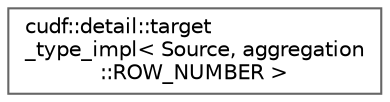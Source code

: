 digraph "类继承关系图"
{
 // LATEX_PDF_SIZE
  bgcolor="transparent";
  edge [fontname=Helvetica,fontsize=10,labelfontname=Helvetica,labelfontsize=10];
  node [fontname=Helvetica,fontsize=10,shape=box,height=0.2,width=0.4];
  rankdir="LR";
  Node0 [id="Node000000",label="cudf::detail::target\l_type_impl\< Source, aggregation\l::ROW_NUMBER \>",height=0.2,width=0.4,color="grey40", fillcolor="white", style="filled",URL="$structcudf_1_1detail_1_1target__type__impl_3_01_source_00_01aggregation_1_1_r_o_w___n_u_m_b_e_r_01_4.html",tooltip=" "];
}
